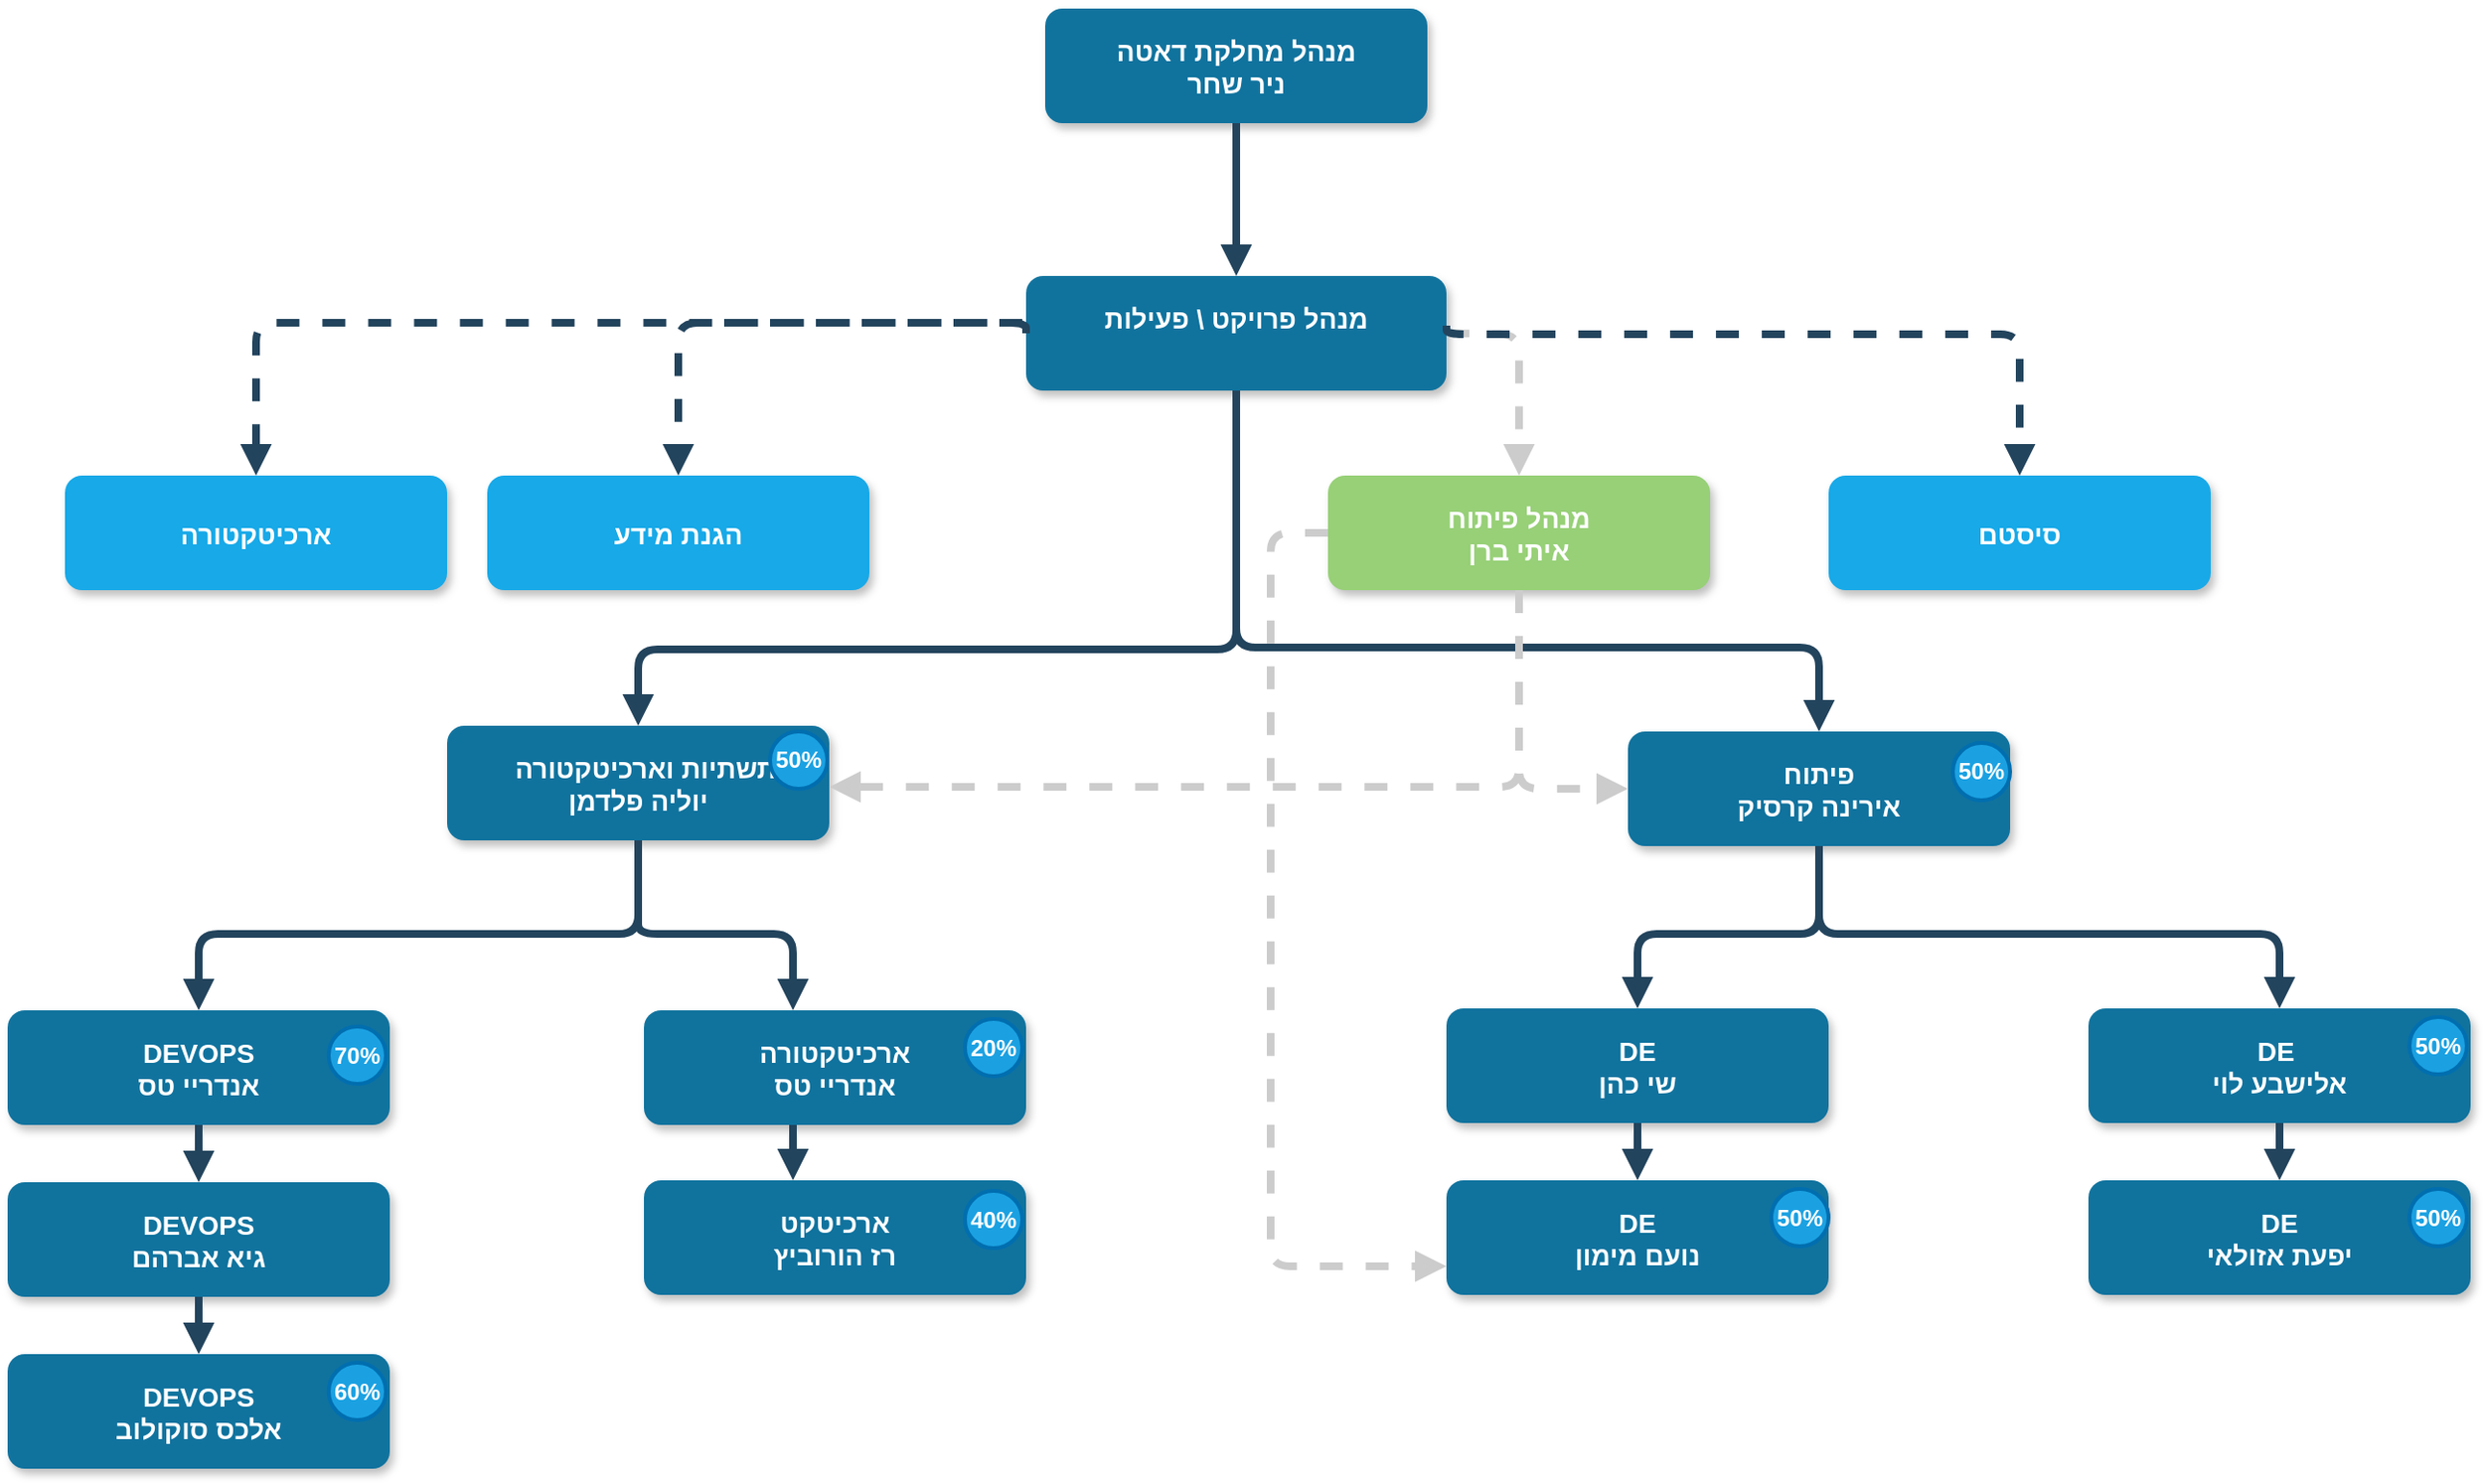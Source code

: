 <mxfile version="21.0.6" type="github">
  <diagram name="Page-1" id="97916047-d0de-89f5-080d-49f4d83e522f">
    <mxGraphModel dx="1434" dy="764" grid="1" gridSize="10" guides="1" tooltips="1" connect="1" arrows="1" fold="1" page="1" pageScale="1.5" pageWidth="1169" pageHeight="827" background="none" math="0" shadow="0">
      <root>
        <mxCell id="0" />
        <mxCell id="1" parent="0" />
        <mxCell id="2" value="מנהל מחלקת דאטה&#xa;ניר שחר" style="rounded=1;fillColor=#10739E;strokeColor=none;shadow=1;gradientColor=none;fontStyle=1;fontColor=#FFFFFF;fontSize=14;" parent="1" vertex="1">
          <mxGeometry x="672" y="205.5" width="200" height="60" as="geometry" />
        </mxCell>
        <mxCell id="3" value="מנהל פרויקט \ פעילות&#xa;" style="rounded=1;fillColor=#10739E;strokeColor=none;shadow=1;gradientColor=none;fontStyle=1;fontColor=#FFFFFF;fontSize=14;" parent="1" vertex="1">
          <mxGeometry x="662" y="345.5" width="220" height="60" as="geometry" />
        </mxCell>
        <mxCell id="7" value="מנהל פיתוח&#xa;איתי ברן" style="rounded=1;fillColor=#97D077;strokeColor=none;shadow=1;gradientColor=none;fontStyle=1;fontColor=#FFFFFF;fontSize=14;" parent="1" vertex="1">
          <mxGeometry x="820" y="450" width="200" height="60" as="geometry" />
        </mxCell>
        <mxCell id="8" value="  תשתיות וארכיטקטורה&#xa;יוליה פלדמן" style="rounded=1;fillColor=#10739E;strokeColor=none;shadow=1;gradientColor=none;fontStyle=1;fontColor=#FFFFFF;fontSize=14;" parent="1" vertex="1">
          <mxGeometry x="359" y="581" width="200" height="60" as="geometry" />
        </mxCell>
        <mxCell id="9" value="DEVOPS&#xa;אנדריי טס" style="rounded=1;fillColor=#10739E;strokeColor=none;shadow=1;gradientColor=none;fontStyle=1;fontColor=#FFFFFF;fontSize=14;" parent="1" vertex="1">
          <mxGeometry x="129" y="730" width="200" height="60" as="geometry" />
        </mxCell>
        <mxCell id="10" value="DEVOPS&#xa;גיא אברהם" style="rounded=1;fillColor=#10739E;strokeColor=none;shadow=1;gradientColor=none;fontStyle=1;fontColor=#FFFFFF;fontSize=14;" parent="1" vertex="1">
          <mxGeometry x="129" y="820" width="200" height="60" as="geometry" />
        </mxCell>
        <mxCell id="11" value="DEVOPS&#xa;אלכס סוקולוב" style="rounded=1;fillColor=#10739E;strokeColor=none;shadow=1;gradientColor=none;fontStyle=1;fontColor=#FFFFFF;fontSize=14;" parent="1" vertex="1">
          <mxGeometry x="129" y="910" width="200" height="60" as="geometry" />
        </mxCell>
        <mxCell id="13" value="פיתוח&#xa;אירינה קרסיק" style="rounded=1;fillColor=#10739E;strokeColor=none;shadow=1;gradientColor=none;fontStyle=1;fontColor=#FFFFFF;fontSize=14;" parent="1" vertex="1">
          <mxGeometry x="977" y="584" width="200" height="60" as="geometry" />
        </mxCell>
        <mxCell id="14" value="DE &#xa;אלישבע לוי" style="rounded=1;fillColor=#10739E;strokeColor=none;shadow=1;gradientColor=none;fontStyle=1;fontColor=#FFFFFF;fontSize=14;" parent="1" vertex="1">
          <mxGeometry x="1218" y="729" width="200" height="60" as="geometry" />
        </mxCell>
        <mxCell id="15" value="DE&#xa;יפעת אזולאי" style="rounded=1;fillColor=#10739E;strokeColor=none;shadow=1;gradientColor=none;fontStyle=1;fontColor=#FFFFFF;fontSize=14;" parent="1" vertex="1">
          <mxGeometry x="1218" y="819" width="200" height="60" as="geometry" />
        </mxCell>
        <mxCell id="19" value="DE&#xa;שי כהן" style="rounded=1;fillColor=#10739E;strokeColor=none;shadow=1;gradientColor=none;fontStyle=1;fontColor=#FFFFFF;fontSize=14;" parent="1" vertex="1">
          <mxGeometry x="882" y="729" width="200" height="60" as="geometry" />
        </mxCell>
        <mxCell id="20" value="DE&#xa;נועם מימון" style="rounded=1;fillColor=#10739E;strokeColor=none;shadow=1;gradientColor=none;fontStyle=1;fontColor=#FFFFFF;fontSize=14;" parent="1" vertex="1">
          <mxGeometry x="882" y="819" width="200" height="60" as="geometry" />
        </mxCell>
        <mxCell id="23" value="ארכיטקטורה&#xa;אנדריי טס" style="rounded=1;fillColor=#10739E;strokeColor=none;shadow=1;gradientColor=none;fontStyle=1;fontColor=#FFFFFF;fontSize=14;" parent="1" vertex="1">
          <mxGeometry x="462" y="730" width="200" height="60" as="geometry" />
        </mxCell>
        <mxCell id="24" value="ארכיטקט&#xa;רז הורוביץ" style="rounded=1;fillColor=#10739E;strokeColor=none;shadow=1;gradientColor=none;fontStyle=1;fontColor=#FFFFFF;fontSize=14;" parent="1" vertex="1">
          <mxGeometry x="462" y="819" width="200" height="60" as="geometry" />
        </mxCell>
        <mxCell id="29" value="" style="edgeStyle=elbowEdgeStyle;elbow=vertical;strokeWidth=4;endArrow=block;endFill=1;fontStyle=1;strokeColor=#23445D;" parent="1" source="2" target="3" edge="1">
          <mxGeometry x="22" y="165.5" width="100" height="100" as="geometry">
            <mxPoint x="22" y="265.5" as="sourcePoint" />
            <mxPoint x="122" y="165.5" as="targetPoint" />
          </mxGeometry>
        </mxCell>
        <mxCell id="33" value="" style="edgeStyle=elbowEdgeStyle;elbow=vertical;strokeWidth=4;endArrow=block;endFill=1;fontStyle=1;dashed=1;strokeColor=#CCCCCC;exitX=1;exitY=0.5;exitDx=0;exitDy=0;entryX=0.5;entryY=0;entryDx=0;entryDy=0;" parent="1" source="3" target="7" edge="1">
          <mxGeometry x="22" y="165.5" width="100" height="100" as="geometry">
            <mxPoint x="22" y="265.5" as="sourcePoint" />
            <mxPoint x="122" y="165.5" as="targetPoint" />
            <Array as="points">
              <mxPoint x="920" y="376" />
            </Array>
          </mxGeometry>
        </mxCell>
        <mxCell id="37" value="" style="edgeStyle=elbowEdgeStyle;elbow=vertical;strokeWidth=4;endArrow=block;endFill=1;fontStyle=1;strokeColor=#23445D;exitX=0.5;exitY=1;exitDx=0;exitDy=0;entryX=0.5;entryY=0;entryDx=0;entryDy=0;" parent="1" source="13" target="19" edge="1">
          <mxGeometry x="152" y="196" width="100" height="100" as="geometry">
            <mxPoint x="1100" y="630.5" as="sourcePoint" />
            <mxPoint x="1080" y="840" as="targetPoint" />
            <Array as="points">
              <mxPoint x="910" y="690" />
              <mxPoint x="1110" y="670.5" />
            </Array>
          </mxGeometry>
        </mxCell>
        <mxCell id="38" value="" style="edgeStyle=elbowEdgeStyle;elbow=vertical;strokeWidth=4;endArrow=block;endFill=1;fontStyle=1;strokeColor=#23445D;exitX=0.5;exitY=1;exitDx=0;exitDy=0;entryX=0.5;entryY=0;entryDx=0;entryDy=0;" parent="1" source="8" target="9" edge="1">
          <mxGeometry x="-39" y="304" width="100" height="100" as="geometry">
            <mxPoint x="-39" y="404" as="sourcePoint" />
            <mxPoint x="61" y="304" as="targetPoint" />
            <Array as="points">
              <mxPoint x="349" y="690" />
            </Array>
          </mxGeometry>
        </mxCell>
        <mxCell id="39" value="" style="edgeStyle=elbowEdgeStyle;elbow=vertical;strokeWidth=4;endArrow=block;endFill=1;fontStyle=1;strokeColor=#23445D;" parent="1" source="9" target="10" edge="1">
          <mxGeometry x="-91" y="200" width="100" height="100" as="geometry">
            <mxPoint x="-91" y="300" as="sourcePoint" />
            <mxPoint x="9" y="200" as="targetPoint" />
          </mxGeometry>
        </mxCell>
        <mxCell id="40" value="" style="edgeStyle=elbowEdgeStyle;elbow=vertical;strokeWidth=4;endArrow=block;endFill=1;fontStyle=1;strokeColor=#23445D;" parent="1" source="10" target="11" edge="1">
          <mxGeometry x="-91" y="210" width="100" height="100" as="geometry">
            <mxPoint x="-91" y="310" as="sourcePoint" />
            <mxPoint x="9" y="210" as="targetPoint" />
          </mxGeometry>
        </mxCell>
        <mxCell id="42" value="" style="edgeStyle=elbowEdgeStyle;elbow=vertical;strokeWidth=4;endArrow=block;endFill=1;fontStyle=1;strokeColor=#23445D;" parent="1" source="13" target="14" edge="1">
          <mxGeometry x="840" y="268.5" width="100" height="100" as="geometry">
            <mxPoint x="840" y="368.5" as="sourcePoint" />
            <mxPoint x="940" y="268.5" as="targetPoint" />
            <Array as="points">
              <mxPoint x="1200" y="690" />
              <mxPoint x="1210" y="750" />
            </Array>
          </mxGeometry>
        </mxCell>
        <mxCell id="43" value="" style="edgeStyle=elbowEdgeStyle;elbow=vertical;strokeWidth=4;endArrow=block;endFill=1;fontStyle=1;strokeColor=#23445D;" parent="1" source="14" target="15" edge="1">
          <mxGeometry x="728" y="199" width="100" height="100" as="geometry">
            <mxPoint x="728" y="299" as="sourcePoint" />
            <mxPoint x="828" y="199" as="targetPoint" />
          </mxGeometry>
        </mxCell>
        <mxCell id="47" value="" style="edgeStyle=elbowEdgeStyle;elbow=vertical;strokeWidth=4;endArrow=block;endFill=1;fontStyle=1;strokeColor=#23445D;" parent="1" source="19" target="20" edge="1">
          <mxGeometry x="112" y="199" width="100" height="100" as="geometry">
            <mxPoint x="112" y="299" as="sourcePoint" />
            <mxPoint x="212" y="199" as="targetPoint" />
          </mxGeometry>
        </mxCell>
        <mxCell id="50" value="" style="edgeStyle=elbowEdgeStyle;elbow=vertical;strokeWidth=4;endArrow=block;endFill=1;fontStyle=1;strokeColor=#23445D;exitX=0.5;exitY=1;exitDx=0;exitDy=0;entryX=0.5;entryY=0;entryDx=0;entryDy=0;" parent="1" edge="1">
          <mxGeometry x="-580" y="280" width="100" height="100" as="geometry">
            <mxPoint x="540" y="790" as="sourcePoint" />
            <mxPoint x="540" y="819" as="targetPoint" />
          </mxGeometry>
        </mxCell>
        <mxCell id="54" value="" style="edgeStyle=elbowEdgeStyle;elbow=vertical;strokeWidth=4;endArrow=block;endFill=1;fontStyle=1;strokeColor=#23445D;exitX=0.5;exitY=1;exitDx=0;exitDy=0;" parent="1" source="3" target="8" edge="1">
          <mxGeometry x="22" y="136.5" width="100" height="100" as="geometry">
            <mxPoint x="760" y="430" as="sourcePoint" />
            <mxPoint x="560" y="581" as="targetPoint" />
            <Array as="points">
              <mxPoint x="670" y="541" />
              <mxPoint x="600" y="611" />
              <mxPoint x="652" y="526.5" />
            </Array>
          </mxGeometry>
        </mxCell>
        <mxCell id="rTIktwFIz4IESTL18eKh-55" value="הגנת מידע" style="rounded=1;fillColor=#17A9E8;strokeColor=none;shadow=1;gradientColor=none;fontStyle=1;fontColor=#FFFFFF;fontSize=14;" parent="1" vertex="1">
          <mxGeometry x="380" y="450" width="200" height="60" as="geometry" />
        </mxCell>
        <mxCell id="rTIktwFIz4IESTL18eKh-56" value="ארכיטקטורה" style="rounded=1;fillColor=#17A9E8;strokeColor=none;shadow=1;gradientColor=none;fontStyle=1;fontColor=#FFFFFF;fontSize=14;" parent="1" vertex="1">
          <mxGeometry x="159" y="450" width="200" height="60" as="geometry" />
        </mxCell>
        <mxCell id="rTIktwFIz4IESTL18eKh-57" value="" style="edgeStyle=elbowEdgeStyle;elbow=vertical;strokeWidth=4;endArrow=block;endFill=1;fontStyle=1;dashed=1;strokeColor=#23445D;entryX=0.5;entryY=0;entryDx=0;entryDy=0;exitX=0;exitY=0.5;exitDx=0;exitDy=0;" parent="1" source="3" target="rTIktwFIz4IESTL18eKh-56" edge="1">
          <mxGeometry x="-710" y="219.5" width="100" height="100" as="geometry">
            <mxPoint x="770" y="410" as="sourcePoint" />
            <mxPoint x="640" y="510" as="targetPoint" />
            <Array as="points">
              <mxPoint x="580" y="370" />
            </Array>
          </mxGeometry>
        </mxCell>
        <mxCell id="rTIktwFIz4IESTL18eKh-58" value="" style="edgeStyle=elbowEdgeStyle;elbow=vertical;strokeWidth=4;endArrow=block;endFill=1;fontStyle=1;dashed=1;strokeColor=#23445D;entryX=0.5;entryY=0;entryDx=0;entryDy=0;" parent="1" target="rTIktwFIz4IESTL18eKh-55" edge="1">
          <mxGeometry x="-700" y="229.5" width="100" height="100" as="geometry">
            <mxPoint x="660" y="370" as="sourcePoint" />
            <mxPoint x="290" y="440" as="targetPoint" />
            <Array as="points">
              <mxPoint x="580" y="370" />
              <mxPoint x="590" y="380" />
            </Array>
          </mxGeometry>
        </mxCell>
        <mxCell id="rTIktwFIz4IESTL18eKh-60" value="סיסטם" style="rounded=1;fillColor=#17A9E8;strokeColor=none;shadow=1;gradientColor=none;fontStyle=1;fontColor=#FFFFFF;fontSize=14;" parent="1" vertex="1">
          <mxGeometry x="1082" y="450" width="200" height="60" as="geometry" />
        </mxCell>
        <mxCell id="rTIktwFIz4IESTL18eKh-61" value="" style="edgeStyle=elbowEdgeStyle;elbow=vertical;strokeWidth=4;endArrow=block;endFill=1;fontStyle=1;dashed=1;strokeColor=#23445D;exitX=1;exitY=0.5;exitDx=0;exitDy=0;" parent="1" edge="1">
          <mxGeometry x="32" y="171.5" width="100" height="100" as="geometry">
            <mxPoint x="882" y="371.5" as="sourcePoint" />
            <mxPoint x="1182" y="450" as="targetPoint" />
            <Array as="points">
              <mxPoint x="1150" y="376" />
            </Array>
          </mxGeometry>
        </mxCell>
        <mxCell id="rTIktwFIz4IESTL18eKh-64" value="50%" style="ellipse;whiteSpace=wrap;html=1;aspect=fixed;fontStyle=1;fillColor=#1ba1e2;fontColor=#ffffff;strokeColor=#006EAF;strokeWidth=2;" parent="1" vertex="1">
          <mxGeometry x="1386" y="823.5" width="30" height="30" as="geometry" />
        </mxCell>
        <mxCell id="rTIktwFIz4IESTL18eKh-65" value="40%" style="ellipse;whiteSpace=wrap;html=1;aspect=fixed;fontStyle=1;fillColor=#1ba1e2;fontColor=#ffffff;strokeColor=#006EAF;strokeWidth=2;" parent="1" vertex="1">
          <mxGeometry x="630" y="824.5" width="30" height="30" as="geometry" />
        </mxCell>
        <mxCell id="rTIktwFIz4IESTL18eKh-68" value="50%" style="ellipse;whiteSpace=wrap;html=1;aspect=fixed;fontStyle=1;fillColor=#1ba1e2;fontColor=#ffffff;strokeColor=#006EAF;strokeWidth=2;" parent="1" vertex="1">
          <mxGeometry x="1052" y="823.5" width="30" height="30" as="geometry" />
        </mxCell>
        <mxCell id="rTIktwFIz4IESTL18eKh-69" value="50%" style="ellipse;whiteSpace=wrap;html=1;aspect=fixed;fontStyle=1;fillColor=#1ba1e2;fontColor=#ffffff;strokeColor=#006EAF;strokeWidth=2;" parent="1" vertex="1">
          <mxGeometry x="1386" y="733.5" width="30" height="30" as="geometry" />
        </mxCell>
        <mxCell id="rTIktwFIz4IESTL18eKh-70" value="50%" style="ellipse;whiteSpace=wrap;html=1;aspect=fixed;fontStyle=1;fillColor=#1ba1e2;fontColor=#ffffff;strokeColor=#006EAF;strokeWidth=2;" parent="1" vertex="1">
          <mxGeometry x="528" y="584" width="30" height="30" as="geometry" />
        </mxCell>
        <mxCell id="rTIktwFIz4IESTL18eKh-71" value="60%" style="ellipse;whiteSpace=wrap;html=1;aspect=fixed;fontStyle=1;fillColor=#1ba1e2;fontColor=#ffffff;strokeColor=#006EAF;strokeWidth=2;" parent="1" vertex="1">
          <mxGeometry x="297" y="914.5" width="30" height="30" as="geometry" />
        </mxCell>
        <mxCell id="HRantwCqe_uufsJNFs8z-56" value="50%" style="ellipse;whiteSpace=wrap;html=1;aspect=fixed;fontStyle=1;fillColor=#1ba1e2;fontColor=#ffffff;strokeColor=#006EAF;strokeWidth=2;" vertex="1" parent="1">
          <mxGeometry x="1147" y="590" width="30" height="30" as="geometry" />
        </mxCell>
        <mxCell id="HRantwCqe_uufsJNFs8z-57" value="70%" style="ellipse;whiteSpace=wrap;html=1;aspect=fixed;fontStyle=1;fillColor=#1ba1e2;fontColor=#ffffff;strokeColor=#006EAF;strokeWidth=2;" vertex="1" parent="1">
          <mxGeometry x="297" y="738.5" width="30" height="30" as="geometry" />
        </mxCell>
        <mxCell id="HRantwCqe_uufsJNFs8z-58" value="20%" style="ellipse;whiteSpace=wrap;html=1;aspect=fixed;fontStyle=1;fillColor=#1ba1e2;fontColor=#ffffff;strokeColor=#006EAF;strokeWidth=2;" vertex="1" parent="1">
          <mxGeometry x="630" y="734.5" width="30" height="30" as="geometry" />
        </mxCell>
        <mxCell id="HRantwCqe_uufsJNFs8z-59" value="" style="edgeStyle=elbowEdgeStyle;elbow=vertical;strokeWidth=4;endArrow=block;endFill=1;fontStyle=1;strokeColor=#23445D;entryX=0.5;entryY=0;entryDx=0;entryDy=0;" edge="1" parent="1">
          <mxGeometry x="-231" y="335.5" width="100" height="100" as="geometry">
            <mxPoint x="459" y="680" as="sourcePoint" />
            <mxPoint x="540" y="730" as="targetPoint" />
            <Array as="points">
              <mxPoint x="509" y="690" />
            </Array>
          </mxGeometry>
        </mxCell>
        <mxCell id="HRantwCqe_uufsJNFs8z-60" value="" style="edgeStyle=elbowEdgeStyle;elbow=vertical;strokeWidth=4;endArrow=block;endFill=1;fontStyle=1;strokeColor=#23445D;exitX=0.5;exitY=1;exitDx=0;exitDy=0;entryX=0.5;entryY=0;entryDx=0;entryDy=0;" edge="1" parent="1" source="3" target="13">
          <mxGeometry x="32" y="175.5" width="100" height="100" as="geometry">
            <mxPoint x="780" y="420" as="sourcePoint" />
            <mxPoint x="970" y="600" as="targetPoint" />
            <Array as="points">
              <mxPoint x="870" y="540" />
              <mxPoint x="860" y="540" />
              <mxPoint x="610" y="650" />
              <mxPoint x="662" y="565.5" />
            </Array>
          </mxGeometry>
        </mxCell>
        <mxCell id="HRantwCqe_uufsJNFs8z-66" value="" style="edgeStyle=elbowEdgeStyle;elbow=vertical;strokeWidth=4;endArrow=block;endFill=1;fontStyle=1;dashed=1;strokeColor=#CCCCCC;exitX=0.5;exitY=1;exitDx=0;exitDy=0;entryX=0;entryY=0.5;entryDx=0;entryDy=0;" edge="1" parent="1" source="7" target="13">
          <mxGeometry x="32" y="395.5" width="100" height="100" as="geometry">
            <mxPoint x="882" y="595.5" as="sourcePoint" />
            <mxPoint x="1100" y="550" as="targetPoint" />
            <Array as="points">
              <mxPoint x="950" y="614" />
            </Array>
          </mxGeometry>
        </mxCell>
        <mxCell id="HRantwCqe_uufsJNFs8z-67" value="" style="edgeStyle=elbowEdgeStyle;elbow=vertical;strokeWidth=4;endArrow=block;endFill=1;fontStyle=1;dashed=1;strokeColor=#CCCCCC;exitX=0.5;exitY=1;exitDx=0;exitDy=0;" edge="1" parent="1" source="7">
          <mxGeometry x="-78" y="440.5" width="100" height="100" as="geometry">
            <mxPoint x="920" y="503" as="sourcePoint" />
            <mxPoint x="559" y="613" as="targetPoint" />
            <Array as="points">
              <mxPoint x="820" y="613" />
            </Array>
          </mxGeometry>
        </mxCell>
        <mxCell id="HRantwCqe_uufsJNFs8z-68" value="" style="edgeStyle=elbowEdgeStyle;elbow=vertical;strokeWidth=4;endArrow=block;endFill=1;fontStyle=1;dashed=1;strokeColor=#CCCCCC;entryX=0;entryY=0.75;entryDx=0;entryDy=0;exitX=0;exitY=0.5;exitDx=0;exitDy=0;" edge="1" parent="1" source="7" target="20">
          <mxGeometry x="42" y="405.5" width="100" height="100" as="geometry">
            <mxPoint x="920" y="510" as="sourcePoint" />
            <mxPoint x="987" y="624" as="targetPoint" />
            <Array as="points">
              <mxPoint x="790" y="750" />
              <mxPoint x="770" y="580" />
              <mxPoint x="790" y="590" />
              <mxPoint x="790" y="680" />
              <mxPoint x="790" y="700" />
              <mxPoint x="820" y="810" />
              <mxPoint x="960" y="624" />
            </Array>
          </mxGeometry>
        </mxCell>
      </root>
    </mxGraphModel>
  </diagram>
</mxfile>
